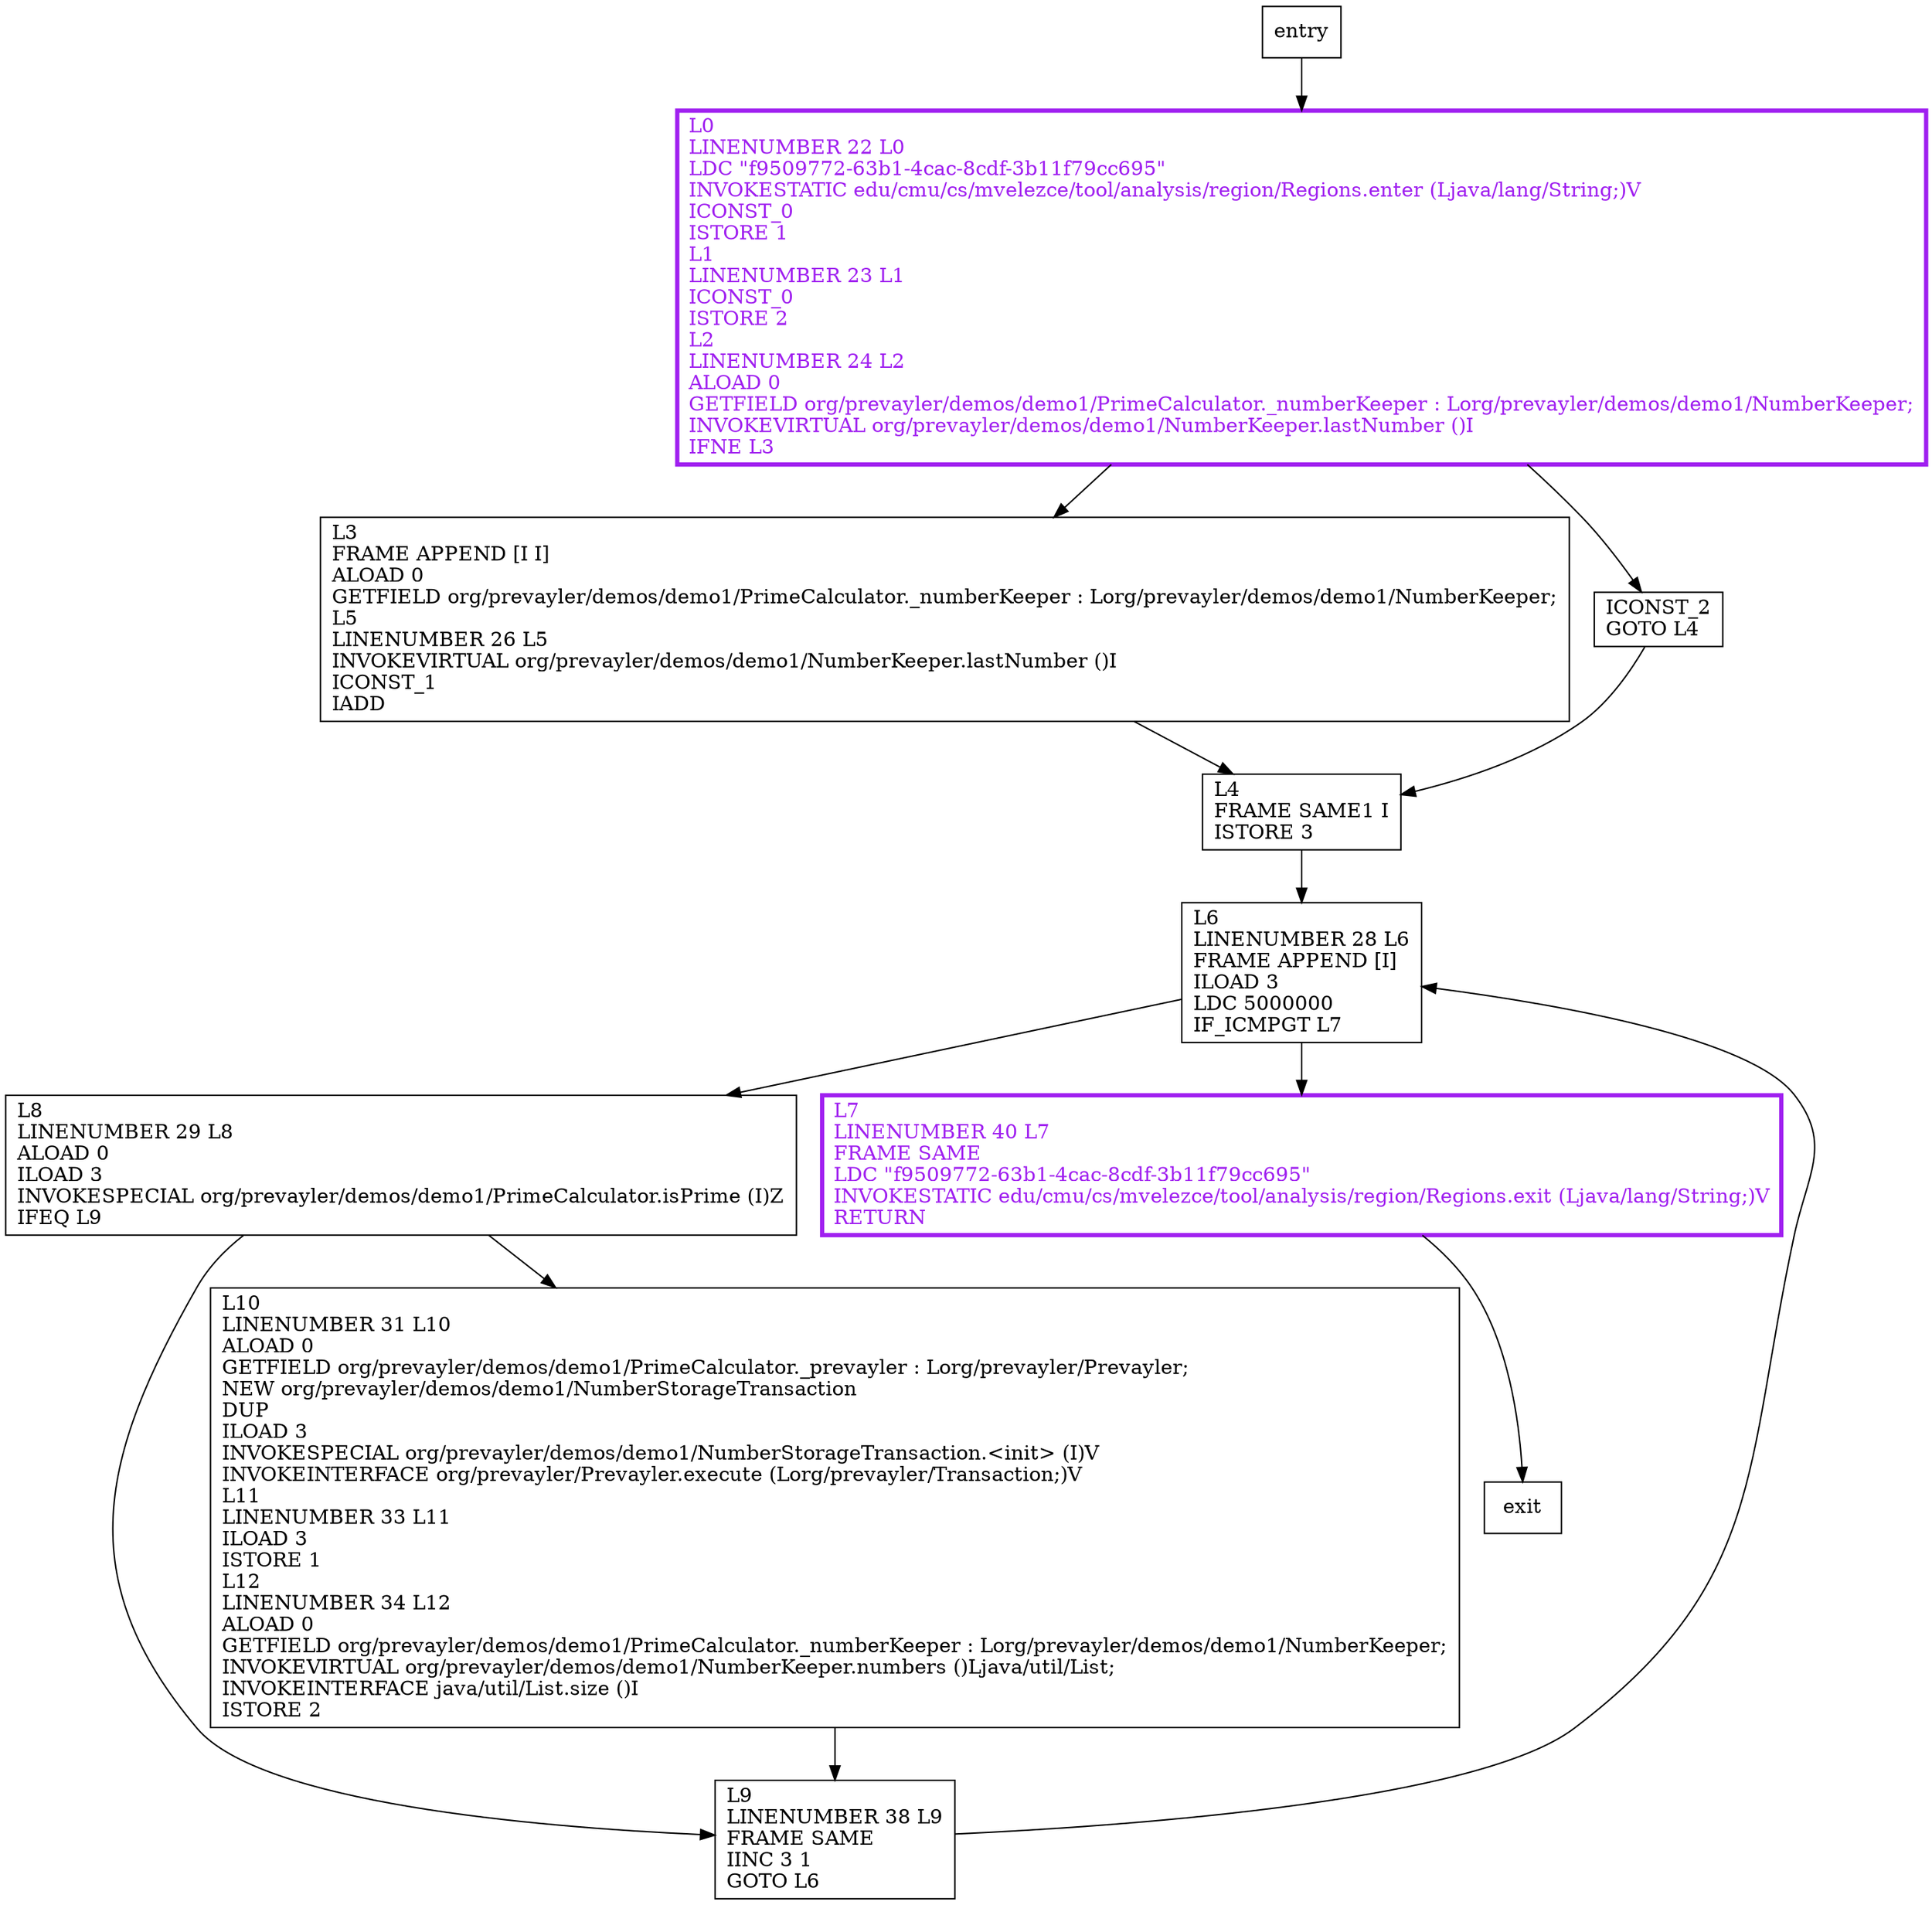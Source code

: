digraph start {
node [shape=record];
280164607 [label="L6\lLINENUMBER 28 L6\lFRAME APPEND [I]\lILOAD 3\lLDC 5000000\lIF_ICMPGT L7\l"];
809494876 [label="L9\lLINENUMBER 38 L9\lFRAME SAME\lIINC 3 1\lGOTO L6\l"];
1476997303 [label="L4\lFRAME SAME1 I\lISTORE 3\l"];
956853611 [label="L8\lLINENUMBER 29 L8\lALOAD 0\lILOAD 3\lINVOKESPECIAL org/prevayler/demos/demo1/PrimeCalculator.isPrime (I)Z\lIFEQ L9\l"];
508948121 [label="L7\lLINENUMBER 40 L7\lFRAME SAME\lLDC \"f9509772-63b1-4cac-8cdf-3b11f79cc695\"\lINVOKESTATIC edu/cmu/cs/mvelezce/tool/analysis/region/Regions.exit (Ljava/lang/String;)V\lRETURN\l"];
1214373744 [label="L0\lLINENUMBER 22 L0\lLDC \"f9509772-63b1-4cac-8cdf-3b11f79cc695\"\lINVOKESTATIC edu/cmu/cs/mvelezce/tool/analysis/region/Regions.enter (Ljava/lang/String;)V\lICONST_0\lISTORE 1\lL1\lLINENUMBER 23 L1\lICONST_0\lISTORE 2\lL2\lLINENUMBER 24 L2\lALOAD 0\lGETFIELD org/prevayler/demos/demo1/PrimeCalculator._numberKeeper : Lorg/prevayler/demos/demo1/NumberKeeper;\lINVOKEVIRTUAL org/prevayler/demos/demo1/NumberKeeper.lastNumber ()I\lIFNE L3\l"];
1076685506 [label="L3\lFRAME APPEND [I I]\lALOAD 0\lGETFIELD org/prevayler/demos/demo1/PrimeCalculator._numberKeeper : Lorg/prevayler/demos/demo1/NumberKeeper;\lL5\lLINENUMBER 26 L5\lINVOKEVIRTUAL org/prevayler/demos/demo1/NumberKeeper.lastNumber ()I\lICONST_1\lIADD\l"];
370402731 [label="ICONST_2\lGOTO L4\l"];
555936612 [label="L10\lLINENUMBER 31 L10\lALOAD 0\lGETFIELD org/prevayler/demos/demo1/PrimeCalculator._prevayler : Lorg/prevayler/Prevayler;\lNEW org/prevayler/demos/demo1/NumberStorageTransaction\lDUP\lILOAD 3\lINVOKESPECIAL org/prevayler/demos/demo1/NumberStorageTransaction.\<init\> (I)V\lINVOKEINTERFACE org/prevayler/Prevayler.execute (Lorg/prevayler/Transaction;)V\lL11\lLINENUMBER 33 L11\lILOAD 3\lISTORE 1\lL12\lLINENUMBER 34 L12\lALOAD 0\lGETFIELD org/prevayler/demos/demo1/PrimeCalculator._numberKeeper : Lorg/prevayler/demos/demo1/NumberKeeper;\lINVOKEVIRTUAL org/prevayler/demos/demo1/NumberKeeper.numbers ()Ljava/util/List;\lINVOKEINTERFACE java/util/List.size ()I\lISTORE 2\l"];
entry;
exit;
entry -> 1214373744;
280164607 -> 956853611;
280164607 -> 508948121;
809494876 -> 280164607;
1476997303 -> 280164607;
956853611 -> 809494876;
956853611 -> 555936612;
508948121 -> exit;
1214373744 -> 1076685506;
1214373744 -> 370402731;
1076685506 -> 1476997303;
370402731 -> 1476997303;
555936612 -> 809494876;
508948121[fontcolor="purple", penwidth=3, color="purple"];
1214373744[fontcolor="purple", penwidth=3, color="purple"];
}
